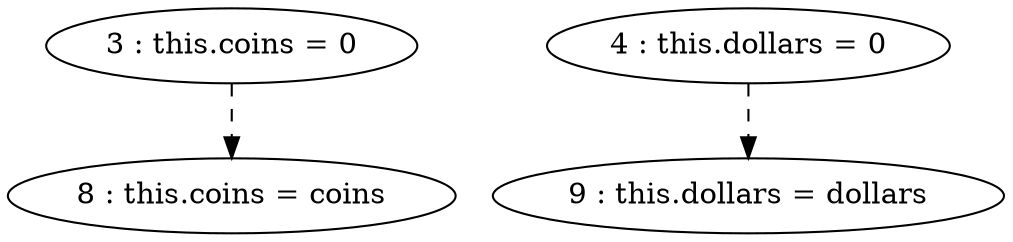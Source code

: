 digraph G {
"3 : this.coins = 0"
"3 : this.coins = 0" -> "8 : this.coins = coins" [style=dashed]
"4 : this.dollars = 0"
"4 : this.dollars = 0" -> "9 : this.dollars = dollars" [style=dashed]
"8 : this.coins = coins"
"9 : this.dollars = dollars"
}